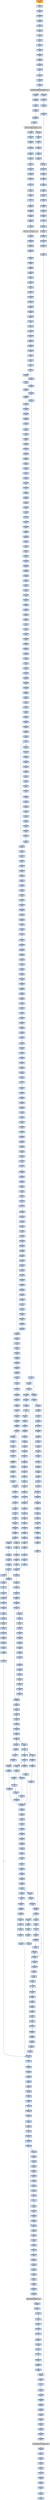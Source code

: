 strict digraph G {
	graph [bgcolor=transparent,
		name=G
	];
	node [color=lightsteelblue,
		fillcolor=lightsteelblue,
		shape=rectangle,
		style=filled
	];
	"0x004387eb"	[label="0x004387eb
movl"];
	"0x004387ee"	[label="0x004387ee
movl"];
	"0x004387eb" -> "0x004387ee"	[color="#000000"];
	"0x00438e95"	[label="0x00438e95
addl"];
	"0x00438e97"	[label="0x00438e97
leal"];
	"0x00438e95" -> "0x00438e97"	[color="#000000"];
	"0x0043826f"	[label="0x0043826f
addl"];
	"0x00438271"	[label="0x00438271
movl"];
	"0x0043826f" -> "0x00438271"	[color="#000000"];
	"0x00438726"	[label="0x00438726
movl"];
	"0x00438729"	[label="0x00438729
addl"];
	"0x00438726" -> "0x00438729"	[color="#000000"];
	"0x00438885"	[label="0x00438885
movl"];
	"0x00438888"	[label="0x00438888
movl"];
	"0x00438885" -> "0x00438888"	[color="#000000"];
	"0x00438cc9"	[label="0x00438cc9
jb"];
	"0x00438ccb"	[label="0x00438ccb
jmp"];
	"0x00438cc9" -> "0x00438ccb"	[color="#000000",
		label=F];
	"0x004388c1"	[label="0x004388c1
movl"];
	"0x004388c4"	[label="0x004388c4
movl"];
	"0x004388c1" -> "0x004388c4"	[color="#000000"];
	"0x00438bc7"	[label="0x00438bc7
call"];
	"0x004389b0"	[label="0x004389b0
pushl"];
	"0x00438bc7" -> "0x004389b0"	[color="#000000"];
	"0x00438a8d"	[label="0x00438a8d
leal"];
	"0x00438a93"	[label="0x00438a93
movl"];
	"0x00438a8d" -> "0x00438a93"	[color="#000000"];
	"0x00438a77"	[label="0x00438a77
movl"];
	"0x00438a7d"	[label="0x00438a7d
popl"];
	"0x00438a77" -> "0x00438a7d"	[color="#000000"];
	"0x00438292"	[label="0x00438292
movl"];
	"0x00438298"	[label="0x00438298
movl"];
	"0x00438292" -> "0x00438298"	[color="#000000"];
	"0x00438a85"	[label="0x00438a85
pushl"];
	"0x00438a86"	[label="0x00438a86
pushl"];
	"0x00438a85" -> "0x00438a86"	[color="#000000"];
	"0x00438e65"	[label="0x00438e65
jae"];
	"0x00438e67"	[label="0x00438e67
movl"];
	"0x00438e65" -> "0x00438e67"	[color="#000000",
		label=F];
	"0x00438f37"	[label="0x00438f37
movl"];
	"0x00438f39"	[label="0x00438f39
movl"];
	"0x00438f37" -> "0x00438f39"	[color="#000000"];
	"0x00438ce5"	[label="0x00438ce5
popl"];
	"0x00438ce6"	[label="0x00438ce6
popl"];
	"0x00438ce5" -> "0x00438ce6"	[color="#000000"];
	"0x00438161"	[label="0x00438161
movl"];
	"0x00438163"	[label="0x00438163
addl"];
	"0x00438161" -> "0x00438163"	[color="#000000"];
	"0x00438d3b"	[label="0x00438d3b
incl"];
	"0x00438d3c"	[label="0x00438d3c
movl"];
	"0x00438d3b" -> "0x00438d3c"	[color="#000000"];
	"0x00438274"	[label="0x00438274
testl"];
	"0x00438271" -> "0x00438274"	[color="#000000"];
	"0x00438ec1"	[label="0x00438ec1
addl"];
	"0x00438ec4"	[label="0x00438ec4
orl"];
	"0x00438ec1" -> "0x00438ec4"	[color="#000000"];
	"0x00438cf8"	[label="0x00438cf8
popl"];
	"0x00438cf9"	[label="0x00438cf9
subl"];
	"0x00438cf8" -> "0x00438cf9"	[color="#000000"];
	"0x00438af8"	[label="0x00438af8
popl"];
	"0x00438af9"	[label="0x00438af9
addl"];
	"0x00438af8" -> "0x00438af9"	[color="#000000"];
	"0x00438877"	[label="0x00438877
jb"];
	"0x00438879"	[label="0x00438879
movl"];
	"0x00438877" -> "0x00438879"	[color="#000000",
		label=F];
	"0x00438415"	[label="0x00438415
popa"];
	"0x00438416"	[label="0x00438416
jne"];
	"0x00438415" -> "0x00438416"	[color="#000000"];
	"0x00438058"	[label="0x00438058
scasb"];
	"0x00438059"	[label="0x00438059
jne"];
	"0x00438058" -> "0x00438059"	[color="#000000"];
	"0x004380b2"	[label="0x004380b2
pushl"];
	"0x004380b7"	[label="0x004380b7
pushl"];
	"0x004380b2" -> "0x004380b7"	[color="#000000"];
	"0x004382bb"	[label="0x004382bb
movl"];
	"0x004382be"	[label="0x004382be
addl"];
	"0x004382bb" -> "0x004382be"	[color="#000000"];
	"0x00438110"	[label="0x00438110
pushl"];
	"0x00438111"	[label="0x00438111
pushl"];
	"0x00438110" -> "0x00438111"	[color="#000000"];
	"0x004389fd"	[label="0x004389fd
movl"];
	"0x00438a00"	[label="0x00438a00
andl"];
	"0x004389fd" -> "0x00438a00"	[color="#000000"];
	"0x00438ee4"	[label="0x00438ee4
movl"];
	"0x00438ee9"	[label="0x00438ee9
movl"];
	"0x00438ee4" -> "0x00438ee9"	[color="#000000"];
	"0x00438baf"	[label="0x00438baf
call"];
	"0x00438834"	[label="0x00438834
subl"];
	"0x00438baf" -> "0x00438834"	[color="#000000"];
	"0x004381ae"	[label="0x004381ae
orl"];
	"0x004381b0"	[label="0x004381b0
je"];
	"0x004381ae" -> "0x004381b0"	[color="#000000"];
	"0x00438ab3"	[label="0x00438ab3
jb"];
	"0x00438ab5"	[label="0x00438ab5
movl"];
	"0x00438ab3" -> "0x00438ab5"	[color="#000000",
		label=F];
	"0x0043891e"	[label="0x0043891e
movl"];
	"0x00438922"	[label="0x00438922
movl"];
	"0x0043891e" -> "0x00438922"	[color="#000000"];
	"0x0043804e"	[label="0x0043804e
pushl"];
	"0x0043804f"	[label="0x0043804f
call"];
	"0x0043804e" -> "0x0043804f"	[color="#000000"];
	"0x00438cbb"	[label="0x00438cbb
cmpb"];
	"0x00438cc3"	[label="0x00438cc3
jne"];
	"0x00438cbb" -> "0x00438cc3"	[color="#000000"];
	"0x00438174"	[label="0x00438174
movl"];
	"0x00438176"	[label="0x00438176
andl"];
	"0x00438174" -> "0x00438176"	[color="#000000"];
	"0x00438855"	[label="0x00438855
movl"];
	"0x0043885c"	[label="0x0043885c
cmpl"];
	"0x00438855" -> "0x0043885c"	[color="#000000"];
	"0x00438ce3"	[label="0x00438ce3
repz"];
	"0x00438ce3" -> "0x00438ce5"	[color="#000000"];
	"0x004382b3"	[label="0x004382b3
addl"];
	"0x004382b9"	[label="0x004382b9
movl"];
	"0x004382b3" -> "0x004382b9"	[color="#000000"];
	"0x004387e7"	[label="0x004387e7
popl"];
	"0x004387e8"	[label="0x004387e8
movl"];
	"0x004387e7" -> "0x004387e8"	[color="#000000"];
	"0x00438a6e"	[label="0x00438a6e
popl"];
	"0x00438a6f"	[label="0x00438a6f
shrl"];
	"0x00438a6e" -> "0x00438a6f"	[color="#000000"];
	"0x00438a82"	[label="0x00438a82
popl"];
	"0x00438a83"	[label="0x00438a83
ret"];
	"0x00438a82" -> "0x00438a83"	[color="#000000"];
	"0x0043880b"	[label="0x0043880b
popl"];
	"0x0043880c"	[label="0x0043880c
ret"];
	"0x0043880b" -> "0x0043880c"	[color="#000000"];
	"0x0043891a"	[label="0x0043891a
movl"];
	"0x0043891a" -> "0x0043891e"	[color="#000000"];
	"0x00438aab"	[label="0x00438aab
shll"];
	"0x00438aad"	[label="0x00438aad
addl"];
	"0x00438aab" -> "0x00438aad"	[color="#000000"];
	"0x004387c2"	[label="0x004387c2
movl"];
	"0x004387c4"	[label="0x004387c4
movl"];
	"0x004387c2" -> "0x004387c4"	[color="#000000"];
	"0x00438996"	[label="0x00438996
movl"];
	"0x0043899c"	[label="0x0043899c
incl"];
	"0x00438996" -> "0x0043899c"	[color="#000000"];
	"0x004380a7"	[label="0x004380a7
cmpl"];
	"0x004380aa"	[label="0x004380aa
je"];
	"0x004380a7" -> "0x004380aa"	[color="#000000"];
	"0x004381a8"	[label="0x004381a8
movl"];
	"0x004381a8" -> "0x004381ae"	[color="#000000"];
	"0x004382a2"	[label="0x004382a2
movl"];
	"0x004382a8"	[label="0x004382a8
movl"];
	"0x004382a2" -> "0x004382a8"	[color="#000000"];
	"0x0043880f"	[label="0x0043880f
movl"];
	"0x00438813"	[label="0x00438813
movl"];
	"0x0043880f" -> "0x00438813"	[color="#000000"];
	"0x00438a83" -> "0x00438e95"	[color="#000000"];
	"0x00438d2d"	[label="0x00438d2d
cmpl"];
	"0x00438a83" -> "0x00438d2d"	[color="#000000"];
	"0x00438845"	[label="0x00438845
movl"];
	"0x0043884b"	[label="0x0043884b
xorl"];
	"0x00438845" -> "0x0043884b"	[color="#000000"];
	"0x004388a5"	[label="0x004388a5
movl"];
	"0x004388a9"	[label="0x004388a9
shll"];
	"0x004388a5" -> "0x004388a9"	[color="#000000"];
	"0x0043892a"	[label="0x0043892a
decl"];
	"0x0043892b"	[label="0x0043892b
addl"];
	"0x0043892a" -> "0x0043892b"	[color="#000000"];
	"0x00438eb2"	[label="0x00438eb2
movl"];
	"0x00438eb5"	[label="0x00438eb5
movl"];
	"0x00438eb2" -> "0x00438eb5"	[color="#000000"];
	"0x00438eec"	[label="0x00438eec
subl"];
	"0x00438eee"	[label="0x00438eee
andl"];
	"0x00438eec" -> "0x00438eee"	[color="#000000"];
	"0x00438f85"	[label="0x00438f85
popl"];
	"0x00438f86"	[label="0x00438f86
addl"];
	"0x00438f85" -> "0x00438f86"	[color="#000000"];
	"0x00438e42"	[label="0x00438e42
movb"];
	"0x00438e46"	[label="0x00438e46
movl"];
	"0x00438e42" -> "0x00438e46"	[color="#000000"];
	"0x00438ed6"	[label="0x00438ed6
movl"];
	"0x00438ed9"	[label="0x00438ed9
movl"];
	"0x00438ed6" -> "0x00438ed9"	[color="#000000"];
	"0x00438a6a"	[label="0x00438a6a
subl"];
	"0x00438a6c"	[label="0x00438a6c
subl"];
	"0x00438a6a" -> "0x00438a6c"	[color="#000000"];
	"0x00438b14"	[label="0x00438b14
movl"];
	"0x00438b1b"	[label="0x00438b1b
movl"];
	"0x00438b14" -> "0x00438b1b"	[color="#000000"];
	"0x00438988"	[label="0x00438988
movb"];
	"0x0043898b"	[label="0x0043898b
movl"];
	"0x00438988" -> "0x0043898b"	[color="#000000"];
	"0x004387bb"	[label="0x004387bb
movb"];
	"0x004387bd"	[label="0x004387bd
incl"];
	"0x004387bb" -> "0x004387bd"	[color="#000000"];
	"0x00438e26"	[label="0x00438e26
cmpl"];
	"0x00438e29"	[label="0x00438e29
jb"];
	"0x00438e26" -> "0x00438e29"	[color="#000000"];
	"0x00438f5b"	[label="0x00438f5b
addl"];
	"0x00438f5d"	[label="0x00438f5d
movl"];
	"0x00438f5b" -> "0x00438f5d"	[color="#000000"];
	"0x00438373"	[label="0x00438373
movl"];
	"0x00438375"	[label="0x00438375
movl"];
	"0x00438373" -> "0x00438375"	[color="#000000"];
	"0x004387ce"	[label="0x004387ce
andl"];
	"0x004387d4"	[label="0x004387d4
orl"];
	"0x004387ce" -> "0x004387d4"	[color="#000000"];
	"0x00438ef5"	[label="0x00438ef5
addl"];
	"0x00438ef7"	[label="0x00438ef7
cmpl"];
	"0x00438ef5" -> "0x00438ef7"	[color="#000000"];
	"0x004388f8"	[label="0x004388f8
movb"];
	"0x004388fa"	[label="0x004388fa
movl"];
	"0x004388f8" -> "0x004388fa"	[color="#000000"];
	"0x004381c8"	[label="0x004381c8
je"];
	"0x00438243"	[label="0x00438243
movl"];
	"0x004381c8" -> "0x00438243"	[color="#000000",
		label=T];
	"0x004388f2"	[label="0x004388f2
addl"];
	"0x004388f4"	[label="0x004388f4
movb"];
	"0x004388f2" -> "0x004388f4"	[color="#000000"];
	"0x00438b6d"	[label="0x00438b6d
pushl"];
	"0x00438b6e"	[label="0x00438b6e
leal"];
	"0x00438b6d" -> "0x00438b6e"	[color="#000000"];
	"0x00438ece"	[label="0x00438ece
movl"];
	"0x00438ed1"	[label="0x00438ed1
jae"];
	"0x00438ece" -> "0x00438ed1"	[color="#000000"];
	"0x00438e2b"	[label="0x00438e2b
movl"];
	"0x00438e2e"	[label="0x00438e2e
leal"];
	"0x00438e2b" -> "0x00438e2e"	[color="#000000"];
	"0x00438b74"	[label="0x00438b74
movl"];
	"0x00438b76"	[label="0x00438b76
call"];
	"0x00438b74" -> "0x00438b76"	[color="#000000"];
	"0x004389b1"	[label="0x004389b1
pushl"];
	"0x004389b2"	[label="0x004389b2
pushl"];
	"0x004389b1" -> "0x004389b2"	[color="#000000"];
	"0x0043883a"	[label="0x0043883a
pushl"];
	"0x00438834" -> "0x0043883a"	[color="#000000"];
	"0x00438b0c"	[label="0x00438b0c
pushl"];
	"0x00438b0d"	[label="0x00438b0d
movl"];
	"0x00438b0c" -> "0x00438b0d"	[color="#000000"];
	"0x004386cc"	[label="0x004386cc
subl"];
	"0x004386d2"	[label="0x004386d2
leal"];
	"0x004386cc" -> "0x004386d2"	[color="#000000"];
	"0x00438904"	[label="0x00438904
shll"];
	"0x00438907"	[label="0x00438907
movw"];
	"0x00438904" -> "0x00438907"	[color="#000000"];
	"0x00438a5a"	[label="0x00438a5a
movl"];
	"0x00438a5d"	[label="0x00438a5d
addl"];
	"0x00438a5a" -> "0x00438a5d"	[color="#000000"];
	"0x00438f14"	[label="0x00438f14
jmp"];
	"0x00438f31"	[label="0x00438f31
movl"];
	"0x00438f14" -> "0x00438f31"	[color="#000000"];
	GETPROCADDRESS_KERNEL32_DLL	[color=lightgrey,
		fillcolor=lightgrey,
		label="GETPROCADDRESS_KERNEL32_DLL
GETPROCADDRESS-KERNEL32-DLL"];
	"0x0043804f" -> GETPROCADDRESS_KERNEL32_DLL	[color="#000000"];
	"0x00438e20"	[label="0x00438e20
testb"];
	"0x00438e22"	[label="0x00438e22
movl"];
	"0x00438e20" -> "0x00438e22"	[color="#000000"];
	"0x0043800c"	[label="0x0043800c
pushl"];
	"0x0043800d"	[label="0x0043800d
ret"];
	"0x0043800c" -> "0x0043800d"	[color="#000000"];
	"0x00438395"	[label="0x00438395
pushl"];
	"0x00438396"	[label="0x00438396
pushl"];
	"0x00438395" -> "0x00438396"	[color="#000000"];
	"0x00438f25"	[label="0x00438f25
movl"];
	"0x00438f2b"	[label="0x00438f2b
movl"];
	"0x00438f25" -> "0x00438f2b"	[color="#000000"];
	"0x004387a8"	[label="0x004387a8
movl"];
	"0x004387ad"	[label="0x004387ad
pushl"];
	"0x004387a8" -> "0x004387ad"	[color="#000000"];
	"0x004388f6"	[label="0x004388f6
movl"];
	"0x004388f4" -> "0x004388f6"	[color="#000000"];
	"0x00438e90"	[label="0x00438e90
call"];
	"0x00438e90" -> "0x004389b0"	[color="#000000"];
	"0x00438a31"	[label="0x00438a31
movl"];
	"0x00438a36"	[label="0x00438a36
jmp"];
	"0x00438a31" -> "0x00438a36"	[color="#000000"];
	"0x0043805f"	[label="0x0043805f
leal"];
	"0x00438062"	[label="0x00438062
jmp"];
	"0x0043805f" -> "0x00438062"	[color="#000000"];
	"0x00438949"	[label="0x00438949
je"];
	"0x0043895a"	[label="0x0043895a
movl"];
	"0x00438949" -> "0x0043895a"	[color="#000000",
		label=T];
	"0x004382b9" -> "0x004382bb"	[color="#000000"];
	"0x004389c7"	[label="0x004389c7
movl"];
	"0x004389c9"	[label="0x004389c9
movl"];
	"0x004389c7" -> "0x004389c9"	[color="#000000"];
	"0x00438ead"	[label="0x00438ead
incl"];
	"0x00438eae"	[label="0x00438eae
movb"];
	"0x00438ead" -> "0x00438eae"	[color="#000000"];
	"0x00438a6c" -> "0x00438a6e"	[color="#000000"];
	"0x00438b08"	[label="0x00438b08
movl"];
	"0x00438b08" -> "0x00438b0c"	[color="#000000"];
	"0x00438392"	[label="0x00438392
addl"];
	"0x00438394"	[label="0x00438394
pushl"];
	"0x00438392" -> "0x00438394"	[color="#000000"];
	"0x00438d3a"	[label="0x00438d3a
incl"];
	"0x00438d3a" -> "0x00438d3b"	[color="#000000"];
	"0x004387c7"	[label="0x004387c7
movl"];
	"0x004387cb"	[label="0x004387cb
shll"];
	"0x004387c7" -> "0x004387cb"	[color="#000000"];
	"0x00438d36"	[label="0x00438d36
movb"];
	"0x00438d38"	[label="0x00438d38
movl"];
	"0x00438d36" -> "0x00438d38"	[color="#000000"];
	"0x0043872f"	[label="0x0043872f
ret"];
	"0x00438101"	[label="0x00438101
movb"];
	"0x0043872f" -> "0x00438101"	[color="#000000"];
	"0x00438cff"	[label="0x00438cff
ret"];
	"0x00438cf9" -> "0x00438cff"	[color="#000000"];
	"0x00438008"	[label="0x00438008
jmp"];
	"0x0043800d" -> "0x00438008"	[color="#000000"];
	"0x0043837b"	[label="0x0043837b
addl"];
	"0x0043837e"	[label="0x0043837e
movl"];
	"0x0043837b" -> "0x0043837e"	[color="#000000"];
	"0x004388eb"	[label="0x004388eb
andl"];
	"0x004388f0"	[label="0x004388f0
subl"];
	"0x004388eb" -> "0x004388f0"	[color="#000000"];
	"0x00438378"	[label="0x00438378
movl"];
	"0x00438375" -> "0x00438378"	[color="#000000"];
	"0x004387cb" -> "0x004387ce"	[color="#000000"];
	"0x00438406"	[label="0x00438406
addl"];
	"0x0043840c"	[label="0x0043840c
popl"];
	"0x00438406" -> "0x0043840c"	[color="#000000"];
	"0x00438b5a"	[label="0x00438b5a
call"];
	"0x00438b63"	[label="0x00438b63
subl"];
	"0x00438b5a" -> "0x00438b63"	[color="#000000"];
	"0x004389f9"	[label="0x004389f9
subl"];
	"0x004389fb"	[label="0x004389fb
shrl"];
	"0x004389f9" -> "0x004389fb"	[color="#000000"];
	"0x004387d6"	[label="0x004387d6
movl"];
	"0x004387d9"	[label="0x004387d9
addl"];
	"0x004387d6" -> "0x004387d9"	[color="#000000"];
	"0x00438181"	[label="0x00438181
pushl"];
	"0x00438183"	[label="0x00438183
pushl"];
	"0x00438181" -> "0x00438183"	[color="#000000"];
	"0x004388c7"	[label="0x004388c7
addl"];
	"0x004388c4" -> "0x004388c7"	[color="#000000"];
	"0x00438ba0"	[label="0x00438ba0
jb"];
	"0x00438ba2"	[label="0x00438ba2
leal"];
	"0x00438ba0" -> "0x00438ba2"	[color="#000000",
		label=F];
	"0x004380b0"	[label="0x004380b0
pushl"];
	"0x004380b0" -> "0x004380b2"	[color="#000000"];
	"0x00438a20"	[label="0x00438a20
jae"];
	"0x00438a2c"	[label="0x00438a2c
cmpl"];
	"0x00438a20" -> "0x00438a2c"	[color="#000000",
		label=T];
	"0x00438a22"	[label="0x00438a22
cmpl"];
	"0x00438a20" -> "0x00438a22"	[color="#000000",
		label=F];
	"0x00438e9a"	[label="0x00438e9a
jmp"];
	"0x00438e97" -> "0x00438e9a"	[color="#000000"];
	"0x004381ba"	[label="0x004381ba
movl"];
	"0x004381c0"	[label="0x004381c0
movl"];
	"0x004381ba" -> "0x004381c0"	[color="#000000"];
	"0x004386f0"	[label="0x004386f0
call"];
	"0x00438b02"	[label="0x00438b02
movl"];
	"0x004386f0" -> "0x00438b02"	[color="#000000"];
	"0x0043893d"	[label="0x0043893d
jge"];
	"0x00438943"	[label="0x00438943
cmpl"];
	"0x0043893d" -> "0x00438943"	[color="#000000",
		label=F];
	"0x00438b3d"	[label="0x00438b3d
movl"];
	"0x00438b43"	[label="0x00438b43
movl"];
	"0x00438b3d" -> "0x00438b43"	[color="#000000"];
	"0x00438f45"	[label="0x00438f45
jae"];
	"0x00438f47"	[label="0x00438f47
movl"];
	"0x00438f45" -> "0x00438f47"	[color="#000000",
		label=F];
	"0x00438b1e"	[label="0x00438b1e
movl"];
	"0x00438b1b" -> "0x00438b1e"	[color="#000000"];
	"0x00438269"	[label="0x00438269
movl"];
	"0x00438269" -> "0x0043826f"	[color="#000000"];
	"0x0043883b"	[label="0x0043883b
pushl"];
	"0x0043883c"	[label="0x0043883c
pushl"];
	"0x0043883b" -> "0x0043883c"	[color="#000000"];
	"0x00438394" -> "0x00438395"	[color="#000000"];
	"0x00438a95"	[label="0x00438a95
pushl"];
	"0x00438a96"	[label="0x00438a96
call"];
	"0x00438a95" -> "0x00438a96"	[color="#000000"];
	"0x004380e9"	[label="0x004380e9
movl"];
	"0x004380eb"	[label="0x004380eb
addl"];
	"0x004380e9" -> "0x004380eb"	[color="#000000"];
	"0x00438f89"	[label="0x00438f89
ret"];
	"0x00438f86" -> "0x00438f89"	[color="#000000"];
	"0x004387db"	[label="0x004387db
movl"];
	"0x004387de"	[label="0x004387de
movl"];
	"0x004387db" -> "0x004387de"	[color="#000000"];
	"0x00438e3f"	[label="0x00438e3f
movb"];
	"0x00438e41"	[label="0x00438e41
incl"];
	"0x00438e3f" -> "0x00438e41"	[color="#000000"];
	"0x00438ea0"	[label="0x00438ea0
jb"];
	"0x00438ea2"	[label="0x00438ea2
movl"];
	"0x00438ea0" -> "0x00438ea2"	[color="#000000",
		label=F];
	"0x00438ed3"	[label="0x00438ed3
movl"];
	"0x00438ea0" -> "0x00438ed3"	[color="#000000",
		label=T];
	"0x004382c6"	[label="0x004382c6
testl"];
	"0x004382c8"	[label="0x004382c8
je"];
	"0x004382c6" -> "0x004382c8"	[color="#000000"];
	"0x004389c3"	[label="0x004389c3
movb"];
	"0x004389c3" -> "0x004389c7"	[color="#000000"];
	"0x0043840d"	[label="0x0043840d
orl"];
	"0x0043840f"	[label="0x0043840f
movl"];
	"0x0043840d" -> "0x0043840f"	[color="#000000"];
	"0x00438f82"	[label="0x00438f82
popl"];
	"0x00438f83"	[label="0x00438f83
movb"];
	"0x00438f82" -> "0x00438f83"	[color="#000000"];
	"0x0043884d"	[label="0x0043884d
leal"];
	"0x0043884b" -> "0x0043884d"	[color="#000000"];
	"0x004389c2"	[label="0x004389c2
incl"];
	"0x004389c2" -> "0x004389c3"	[color="#000000"];
	"0x00438276"	[label="0x00438276
je"];
	"0x00438389"	[label="0x00438389
movl"];
	"0x00438276" -> "0x00438389"	[color="#000000",
		label=T];
	"0x00438b4f"	[label="0x00438b4f
movl"];
	"0x00438b55"	[label="0x00438b55
repz"];
	"0x00438b4f" -> "0x00438b55"	[color="#000000"];
	"0x00438e3c"	[label="0x00438e3c
shll"];
	"0x00438e3c" -> "0x00438e3f"	[color="#000000"];
	"0x00438960"	[label="0x00438960
xorl"];
	"0x0043895a" -> "0x00438960"	[color="#000000"];
	"0x00438994"	[label="0x00438994
movl"];
	"0x00438994" -> "0x00438996"	[color="#000000"];
	"0x004389c0"	[label="0x004389c0
movb"];
	"0x004389c0" -> "0x004389c2"	[color="#000000"];
	"0x00438ac2"	[label="0x00438ac2
call"];
	"0x00438ac2" -> "0x0043880f"	[color="#000000"];
	"0x00438e31"	[label="0x00438e31
cmpl"];
	"0x00438e2e" -> "0x00438e31"	[color="#000000"];
	"0x004380fc"	[label="0x004380fc
call"];
	"0x004386c8"	[label="0x004386c8
movl"];
	"0x004380fc" -> "0x004386c8"	[color="#000000"];
	"0x00438f6e"	[label="0x00438f6e
je"];
	"0x00438f70"	[label="0x00438f70
cmpl"];
	"0x00438f6e" -> "0x00438f70"	[color="#000000",
		label=F];
	"0x00438802"	[label="0x00438802
shrl"];
	"0x00438804"	[label="0x00438804
addl"];
	"0x00438802" -> "0x00438804"	[color="#000000"];
	"0x0043889a"	[label="0x0043889a
movl"];
	"0x0043889e"	[label="0x0043889e
leal"];
	"0x0043889a" -> "0x0043889e"	[color="#000000"];
	"0x00438f3e"	[label="0x00438f3e
leal"];
	"0x00438f41"	[label="0x00438f41
cmpl"];
	"0x00438f3e" -> "0x00438f41"	[color="#000000"];
	"0x00438f3d"	[label="0x00438f3d
incl"];
	"0x00438f39" -> "0x00438f3d"	[color="#000000"];
	"0x00438108"	[label="0x00438108
incb"];
	"0x0043810e"	[label="0x0043810e
pushl"];
	"0x00438108" -> "0x0043810e"	[color="#000000"];
	"0x00438ce8"	[label="0x00438ce8
movb"];
	"0x00438cea"	[label="0x00438cea
popl"];
	"0x00438ce8" -> "0x00438cea"	[color="#000000"];
	"0x004389b0" -> "0x004389b1"	[color="#000000"];
	"0x00438f07"	[label="0x00438f07
movl"];
	"0x00438f0d"	[label="0x00438f0d
movl"];
	"0x00438f07" -> "0x00438f0d"	[color="#000000"];
	"0x00438274" -> "0x00438276"	[color="#000000"];
	"0x00438e50"	[label="0x00438e50
andl"];
	"0x00438e55"	[label="0x00438e55
addl"];
	"0x00438e50" -> "0x00438e55"	[color="#000000"];
	"0x004387e3"	[label="0x004387e3
cmpl"];
	"0x004387e5"	[label="0x004387e5
jae"];
	"0x004387e3" -> "0x004387e5"	[color="#000000"];
	"0x0043800a"	[label="0x0043800a
popl"];
	"0x0043800b"	[label="0x0043800b
incl"];
	"0x0043800a" -> "0x0043800b"	[color="#000000"];
	"0x00438289"	[label="0x00438289
jne"];
	"0x00438289" -> "0x00438292"	[color="#000000",
		label=T];
	"0x00438365"	[label="0x00438365
movl"];
	"0x00438367"	[label="0x00438367
addl"];
	"0x00438365" -> "0x00438367"	[color="#000000"];
	"0x00438425"	[label="0x00438425
ret"];
	"0x00438873"	[label="0x00438873
cmpl"];
	"0x00438875"	[label="0x00438875
movl"];
	"0x00438873" -> "0x00438875"	[color="#000000"];
	"0x004387e0"	[label="0x004387e0
movl"];
	"0x004387de" -> "0x004387e0"	[color="#000000"];
	"0x00438b69"	[label="0x00438b69
pushl"];
	"0x00438b63" -> "0x00438b69"	[color="#000000"];
	"0x00438e82"	[label="0x00438e82
andl"];
	"0x00438e88"	[label="0x00438e88
shrl"];
	"0x00438e82" -> "0x00438e88"	[color="#000000"];
	"0x00438e49"	[label="0x00438e49
movl"];
	"0x00438e46" -> "0x00438e49"	[color="#000000"];
	"0x00438b30"	[label="0x00438b30
xorl"];
	"0x00438b32"	[label="0x00438b32
movl"];
	"0x00438b30" -> "0x00438b32"	[color="#000000"];
	"0x0043892e"	[label="0x0043892e
cmpl"];
	"0x00438931"	[label="0x00438931
movl"];
	"0x0043892e" -> "0x00438931"	[color="#000000"];
	"0x004389de"	[label="0x004389de
addl"];
	"0x004389e1"	[label="0x004389e1
movl"];
	"0x004389de" -> "0x004389e1"	[color="#000000"];
	"0x00438a4e"	[label="0x00438a4e
jmp"];
	"0x00438a58"	[label="0x00438a58
movl"];
	"0x00438a4e" -> "0x00438a58"	[color="#000000"];
	"0x00438806"	[label="0x00438806
popl"];
	"0x00438807"	[label="0x00438807
movl"];
	"0x00438806" -> "0x00438807"	[color="#000000"];
	"0x004380bc"	[label="0x004380bc
pushl"];
	"0x004380be"	[label="0x004380be
call"];
	"0x004380bc" -> "0x004380be"	[color="#000000"];
	"0x0043890d"	[label="0x0043890d
repz"];
	"0x0043890f"	[label="0x0043890f
movl"];
	"0x0043890d" -> "0x0043890f"	[color="#000000"];
	"0x00438aaf"	[label="0x00438aaf
incl"];
	"0x00438aad" -> "0x00438aaf"	[color="#000000"];
	"0x0043804d"	[label="0x0043804d
pushl"];
	"0x0043804d" -> "0x0043804e"	[color="#000000"];
	"0x00438ea5"	[label="0x00438ea5
movl"];
	"0x00438ea2" -> "0x00438ea5"	[color="#000000"];
	"0x00438029"	[label="0x00438029
movl"];
	"0x0043802f"	[label="0x0043802f
jne"];
	"0x00438029" -> "0x0043802f"	[color="#000000"];
	"0x00438a36" -> "0x00438a58"	[color="#000000"];
	"0x0043800b" -> "0x0043800c"	[color="#000000"];
	"0x004380f1"	[label="0x004380f1
pushl"];
	"0x004380eb" -> "0x004380f1"	[color="#000000"];
	"0x004389a4"	[label="0x004389a4
movb"];
	"0x004389a6"	[label="0x004389a6
popl"];
	"0x004389a4" -> "0x004389a6"	[color="#000000"];
	"0x00438ccd"	[label="0x00438ccd
movb"];
	"0x00438cc3" -> "0x00438ccd"	[color="#000000",
		label=T];
	"0x00438cc5"	[label="0x00438cc5
incl"];
	"0x00438cc3" -> "0x00438cc5"	[color="#000000",
		label=F];
	"0x004387fd"	[label="0x004387fd
andl"];
	"0x004387fd" -> "0x00438802"	[color="#000000"];
	"0x00438aa8"	[label="0x00438aa8
addl"];
	"0x00438aa8" -> "0x00438aab"	[color="#000000"];
	"0x004388bd"	[label="0x004388bd
movl"];
	"0x004388bd" -> "0x004388c1"	[color="#000000"];
	"0x00438251"	[label="0x00438251
je"];
	"0x00438264"	[label="0x00438264
movl"];
	"0x00438251" -> "0x00438264"	[color="#000000",
		label=T];
	"0x00438b72"	[label="0x00438b72
pushl"];
	"0x00438b72" -> "0x00438b74"	[color="#000000"];
	"0x00438840"	[label="0x00438840
movl"];
	"0x00438840" -> "0x00438845"	[color="#000000"];
	"0x00438e36"	[label="0x00438e36
movl"];
	"0x00438e39"	[label="0x00438e39
movl"];
	"0x00438e36" -> "0x00438e39"	[color="#000000"];
	"0x004388e9"	[label="0x004388e9
movl"];
	"0x004388e9" -> "0x004388eb"	[color="#000000"];
	"0x0043808d"	[label="0x0043808d
movl"];
	"0x00438062" -> "0x0043808d"	[color="#000000"];
	"0x00438f43"	[label="0x00438f43
movl"];
	"0x00438f41" -> "0x00438f43"	[color="#000000"];
	"0x00438e8a"	[label="0x00438e8a
leal"];
	"0x00438e88" -> "0x00438e8a"	[color="#000000"];
	"0x00438ce7"	[label="0x00438ce7
popl"];
	"0x00438ce7" -> "0x00438ce8"	[color="#000000"];
	"0x0043888c"	[label="0x0043888c
xorl"];
	"0x0043888e"	[label="0x0043888e
movl"];
	"0x0043888c" -> "0x0043888e"	[color="#000000"];
	"0x004388b3"	[label="0x004388b3
movl"];
	"0x004388b7"	[label="0x004388b7
ja"];
	"0x004388b3" -> "0x004388b7"	[color="#000000"];
	"0x004387c4" -> "0x004387c7"	[color="#000000"];
	"0x00438e80"	[label="0x00438e80
subl"];
	"0x00438e80" -> "0x00438e82"	[color="#000000"];
	"0x00438151"	[label="0x00438151
popl"];
	"0x00438152"	[label="0x00438152
popl"];
	"0x00438151" -> "0x00438152"	[color="#000000"];
	"0x0043890a"	[label="0x0043890a
shrl"];
	"0x00438907" -> "0x0043890a"	[color="#000000"];
	"0x00438a87"	[label="0x00438a87
movl"];
	"0x00438a86" -> "0x00438a87"	[color="#000000"];
	"0x00438ebc"	[label="0x00438ebc
andl"];
	"0x00438ebc" -> "0x00438ec1"	[color="#000000"];
	"0x00438b49"	[label="0x00438b49
movl"];
	"0x00438b43" -> "0x00438b49"	[color="#000000"];
	"0x00438853"	[label="0x00438853
repz"];
	"0x00438853" -> "0x00438855"	[color="#000000"];
	"0x004389ee"	[label="0x004389ee
movl"];
	"0x004389f1"	[label="0x004389f1
movl"];
	"0x004389ee" -> "0x004389f1"	[color="#000000"];
	"0x004389ec"	[label="0x004389ec
jae"];
	"0x004389ec" -> "0x004389ee"	[color="#000000",
		label=F];
	"0x00438400"	[label="0x00438400
movl"];
	"0x00438405"	[label="0x00438405
pushl"];
	"0x00438400" -> "0x00438405"	[color="#000000"];
	"0x004382c0"	[label="0x004382c0
addl"];
	"0x004382c0" -> "0x004382c6"	[color="#000000"];
	"0x00438962"	[label="0x00438962
testl"];
	"0x00438964"	[label="0x00438964
jbe"];
	"0x00438962" -> "0x00438964"	[color="#000000"];
	"0x00438851"	[label="0x00438851
xorl"];
	"0x0043884d" -> "0x00438851"	[color="#000000"];
	"0x00438189"	[label="0x00438189
call"];
	"0x00438183" -> "0x00438189"	[color="#000000"];
	"0x0043801c"	[label="0x0043801c
subl"];
	"0x00438022"	[label="0x00438022
cmpl"];
	"0x0043801c" -> "0x00438022"	[color="#000000"];
	"0x00438a0f"	[label="0x00438a0f
movl"];
	"0x00438a11"	[label="0x00438a11
shrl"];
	"0x00438a0f" -> "0x00438a11"	[color="#000000"];
	"0x00438ee9" -> "0x00438eec"	[color="#000000"];
	"0x00438022" -> "0x00438029"	[color="#000000"];
	"0x00438888" -> "0x0043888c"	[color="#000000"];
	"0x00438169"	[label="0x00438169
movl"];
	"0x0043816f"	[label="0x0043816f
sarl"];
	"0x00438169" -> "0x0043816f"	[color="#000000"];
	"0x00438f61"	[label="0x00438f61
movl"];
	"0x00438f63"	[label="0x00438f63
jmp"];
	"0x00438f61" -> "0x00438f63"	[color="#000000"];
	"0x004389a7"	[label="0x004389a7
addl"];
	"0x004389ad"	[label="0x004389ad
ret"];
	"0x004389a7" -> "0x004389ad"	[color="#000000"];
	"0x00438f57"	[label="0x00438f57
movl"];
	"0x00438f57" -> "0x00438f5b"	[color="#000000"];
	"0x00438cd4"	[label="0x00438cd4
movl"];
	"0x00438ccb" -> "0x00438cd4"	[color="#000000"];
	"0x004380a1"	[label="0x004380a1
leal"];
	"0x004380a1" -> "0x004380a7"	[color="#000000"];
	"0x00438042"	[label="0x00438042
movl"];
	"0x00438048"	[label="0x00438048
movl"];
	"0x00438042" -> "0x00438048"	[color="#000000"];
	"0x00438a2f"	[label="0x00438a2f
jae"];
	"0x00438a2f" -> "0x00438a31"	[color="#000000",
		label=F];
	"0x00438a38"	[label="0x00438a38
cmpl"];
	"0x00438a2f" -> "0x00438a38"	[color="#000000",
		label=T];
	"0x00438163" -> "0x00438169"	[color="#000000"];
	"0x004388b7" -> "0x004388bd"	[color="#000000",
		label=F];
	"0x004382ac"	[label="0x004382ac
jne"];
	"0x004382b1"	[label="0x004382b1
addl"];
	"0x004382ac" -> "0x004382b1"	[color="#000000",
		label=T];
	"0x00438900"	[label="0x00438900
movl"];
	"0x00438900" -> "0x00438904"	[color="#000000"];
	"0x004388ab"	[label="0x004388ab
addl"];
	"0x004388a9" -> "0x004388ab"	[color="#000000"];
	"0x00438bad"	[label="0x00438bad
movl"];
	"0x00438bad" -> "0x00438baf"	[color="#000000"];
	"0x00438bc5"	[label="0x00438bc5
movl"];
	"0x00438bc5" -> "0x00438bc7"	[color="#000000"];
	"0x00438966"	[label="0x00438966
movl"];
	"0x0043896d"	[label="0x0043896d
movb"];
	"0x00438966" -> "0x0043896d"	[color="#000000"];
	"0x00438f4e"	[label="0x00438f4e
movb"];
	"0x00438f51"	[label="0x00438f51
movl"];
	"0x00438f4e" -> "0x00438f51"	[color="#000000"];
	"0x00438f0d" -> "0x00438f14"	[color="#000000"];
	"0x004381c6"	[label="0x004381c6
subl"];
	"0x004381c0" -> "0x004381c6"	[color="#000000"];
	"0x004388c9"	[label="0x004388c9
cmpl"];
	"0x004388cc"	[label="0x004388cc
movl"];
	"0x004388c9" -> "0x004388cc"	[color="#000000"];
	"0x0043898f"	[label="0x0043898f
leal"];
	"0x00438993"	[label="0x00438993
incl"];
	"0x0043898f" -> "0x00438993"	[color="#000000"];
	"0x00438864"	[label="0x00438864
xorl"];
	"0x00438866"	[label="0x00438866
movb"];
	"0x00438864" -> "0x00438866"	[color="#000000"];
	"0x00438970"	[label="0x00438970
testb"];
	"0x00438972"	[label="0x00438972
je"];
	"0x00438970" -> "0x00438972"	[color="#000000"];
	"0x00438093"	[label="0x00438093
orl"];
	"0x00438095"	[label="0x00438095
je"];
	"0x00438093" -> "0x00438095"	[color="#000000"];
	"0x0043803c"	[label="0x0043803c
call"];
	GETMODULEHANDLEA_KERNEL32_DLL	[color=lightgrey,
		fillcolor=lightgrey,
		label="GETMODULEHANDLEA_KERNEL32_DLL
GETMODULEHANDLEA-KERNEL32-DLL"];
	"0x0043803c" -> GETMODULEHANDLEA_KERNEL32_DLL	[color="#000000"];
	"0x00438b0f"	[label="0x00438b0f
leal"];
	"0x00438b0d" -> "0x00438b0f"	[color="#000000"];
	"0x00438153"	[label="0x00438153
popl"];
	"0x00438154"	[label="0x00438154
popl"];
	"0x00438153" -> "0x00438154"	[color="#000000"];
	"0x00438a1b"	[label="0x00438a1b
jmp"];
	"0x00438a1b" -> "0x00438a58"	[color="#000000"];
	"0x00438f55"	[label="0x00438f55
jb"];
	"0x00438f55" -> "0x00438f57"	[color="#000000",
		label=F];
	"0x00438e24"	[label="0x00438e24
je"];
	"0x00438e22" -> "0x00438e24"	[color="#000000"];
	"0x00438e76"	[label="0x00438e76
shrl"];
	"0x00438e78"	[label="0x00438e78
movl"];
	"0x00438e76" -> "0x00438e78"	[color="#000000"];
	"0x00438d3e"	[label="0x00438d3e
movl"];
	"0x00438d42"	[label="0x00438d42
jmp"];
	"0x00438d3e" -> "0x00438d42"	[color="#000000"];
	"0x004386e3"	[label="0x004386e3
movl"];
	"0x004386ea"	[label="0x004386ea
pushl"];
	"0x004386e3" -> "0x004386ea"	[color="#000000"];
	"0x004388d3"	[label="0x004388d3
jl"];
	"0x004388d5"	[label="0x004388d5
movl"];
	"0x004388d3" -> "0x004388d5"	[color="#000000",
		label=F];
	"0x004388d3" -> "0x00438922"	[color="#000000",
		label=T];
	"0x004389e4"	[label="0x004389e4
movl"];
	"0x004389e6"	[label="0x004389e6
movl"];
	"0x004389e4" -> "0x004389e6"	[color="#000000"];
	"0x00438afe"	[label="0x00438afe
popl"];
	"0x00438aff"	[label="0x00438aff
ret"];
	"0x00438afe" -> "0x00438aff"	[color="#000000"];
	"0x0043804a"	[label="0x0043804a
leal"];
	"0x0043804a" -> "0x0043804d"	[color="#000000"];
	"0x00438972" -> "0x00438996"	[color="#000000",
		label=T];
	"0x00438974"	[label="0x00438974
movl"];
	"0x00438972" -> "0x00438974"	[color="#000000",
		label=F];
	"0x004382f1"	[label="0x004382f1
jne"];
	"0x004382f1" -> "0x00438365"	[color="#000000",
		label=T];
	"0x00438f74"	[label="0x00438f74
jb"];
	"0x00438f70" -> "0x00438f74"	[color="#000000"];
	"0x004389fb" -> "0x004389fd"	[color="#000000"];
	"0x00438264" -> "0x00438269"	[color="#000000"];
	"0x004388cf"	[label="0x004388cf
movl"];
	"0x004388cc" -> "0x004388cf"	[color="#000000"];
	"0x00438e5c"	[label="0x00438e5c
cmpl"];
	"0x00438e5f"	[label="0x00438e5f
movl"];
	"0x00438e5c" -> "0x00438e5f"	[color="#000000"];
	"0x00438d42" -> "0x00438f70"	[color="#000000"];
	"0x00438d38" -> "0x00438d3a"	[color="#000000"];
	"0x00438e4c"	[label="0x00438e4c
movl"];
	"0x00438e4c" -> "0x00438e50"	[color="#000000"];
	"0x00438aa2"	[label="0x00438aa2
popl"];
	"0x00438aa3"	[label="0x00438aa3
movl"];
	"0x00438aa2" -> "0x00438aa3"	[color="#000000"];
	"0x004388a1"	[label="0x004388a1
movl"];
	"0x004388a1" -> "0x004388a5"	[color="#000000"];
	"0x00438e18"	[label="0x00438e18
movb"];
	"0x00438e1f"	[label="0x00438e1f
popl"];
	"0x00438e18" -> "0x00438e1f"	[color="#000000"];
	"0x0043811f"	[label="0x0043811f
orl"];
	"0x00438121"	[label="0x00438121
je"];
	"0x0043811f" -> "0x00438121"	[color="#000000"];
	"0x00438152" -> "0x00438153"	[color="#000000"];
	"0x004386d6"	[label="0x004386d6
pushl"];
	"0x004386d7"	[label="0x004386d7
call"];
	"0x004386d6" -> "0x004386d7"	[color="#000000"];
	"0x00438a89"	[label="0x00438a89
xorl"];
	"0x00438a8b"	[label="0x00438a8b
xorl"];
	"0x00438a89" -> "0x00438a8b"	[color="#000000"];
	"0x00438155"	[label="0x00438155
jmp"];
	"0x00438154" -> "0x00438155"	[color="#000000"];
	"0x00438892"	[label="0x00438892
movl"];
	"0x0043888e" -> "0x00438892"	[color="#000000"];
	"0x00438e1f" -> "0x00438e20"	[color="#000000"];
	"0x00438cda"	[label="0x00438cda
leal"];
	"0x00438cd4" -> "0x00438cda"	[color="#000000"];
	"0x00438112"	[label="0x00438112
movl"];
	"0x00438114"	[label="0x00438114
subl"];
	"0x00438112" -> "0x00438114"	[color="#000000"];
	"0x00438a05"	[label="0x00438a05
cmpl"];
	"0x00438a00" -> "0x00438a05"	[color="#000000"];
	"0x00438b57"	[label="0x00438b57
movl"];
	"0x00438b55" -> "0x00438b57"	[color="#000000"];
	"0x00438a49"	[label="0x00438a49
movl"];
	"0x00438a49" -> "0x00438a4e"	[color="#000000"];
	"0x00438ccd" -> "0x00438cd4"	[color="#000000"];
	"0x00438035"	[label="0x00438035
leal"];
	"0x0043803b"	[label="0x0043803b
pushl"];
	"0x00438035" -> "0x0043803b"	[color="#000000"];
	"0x00438b71"	[label="0x00438b71
pushl"];
	"0x00438b71" -> "0x00438b72"	[color="#000000"];
	"0x00438f63" -> "0x00438f70"	[color="#000000"];
	"0x00438efa"	[label="0x00438efa
jae"];
	"0x00438ef7" -> "0x00438efa"	[color="#000000"];
	"0x004388c7" -> "0x004388c9"	[color="#000000"];
	"0x00438a93" -> "0x00438a95"	[color="#000000"];
	"0x00438eb8"	[label="0x00438eb8
movl"];
	"0x00438eb5" -> "0x00438eb8"	[color="#000000"];
	"0x004387f6"	[label="0x004387f6
movl"];
	"0x004387fb"	[label="0x004387fb
subl"];
	"0x004387f6" -> "0x004387fb"	[color="#000000"];
	"0x004381c6" -> "0x004381c8"	[color="#000000"];
	VIRTUALALLOC_KERNEL32_DLL	[color=lightgrey,
		fillcolor=lightgrey,
		label="VIRTUALALLOC_KERNEL32_DLL
VIRTUALALLOC-KERNEL32-DLL"];
	"0x004380be" -> VIRTUALALLOC_KERNEL32_DLL	[color="#000000"];
	VIRTUALPROTECT_KERNEL32_DLL	[color=lightgrey,
		fillcolor=lightgrey,
		label="VIRTUALPROTECT_KERNEL32_DLL
VIRTUALPROTECT-KERNEL32-DLL"];
	"0x004383ff"	[label="0x004383ff
popl"];
	VIRTUALPROTECT_KERNEL32_DLL -> "0x004383ff"	[color="#000000"];
	"0x00438875" -> "0x00438877"	[color="#000000"];
	"0x004380aa" -> "0x004380b0"	[color="#000000",
		label=F];
	"0x00438bb4"	[label="0x00438bb4
testb"];
	"0x00438bb6"	[label="0x00438bb6
jne"];
	"0x00438bb4" -> "0x00438bb6"	[color="#000000"];
	"0x004383ff" -> "0x00438400"	[color="#000000"];
	"0x004387be"	[label="0x004387be
movb"];
	"0x004387be" -> "0x004387c2"	[color="#000000"];
	"0x00438f22"	[label="0x00438f22
leal"];
	"0x00438f22" -> "0x00438f25"	[color="#000000"];
	"0x0043836e"	[label="0x0043836e
jmp"];
	"0x0043836e" -> "0x004382a2"	[color="#000000"];
	"0x004389d9"	[label="0x004389d9
orl"];
	"0x004389db"	[label="0x004389db
movl"];
	"0x004389d9" -> "0x004389db"	[color="#000000"];
	"0x00438e7d"	[label="0x00438e7d
movl"];
	"0x00438e78" -> "0x00438e7d"	[color="#000000"];
	"0x0043880a"	[label="0x0043880a
popl"];
	"0x00438807" -> "0x0043880a"	[color="#000000"];
	"0x00438abc"	[label="0x00438abc
pushl"];
	"0x00438abd"	[label="0x00438abd
pushl"];
	"0x00438abc" -> "0x00438abd"	[color="#000000"];
	"0x00438f31" -> "0x00438f37"	[color="#000000"];
	"0x00438015"	[label="0x00438015
movl"];
	"0x0043801a"	[label="0x0043801a
addl"];
	"0x00438015" -> "0x0043801a"	[color="#000000"];
	"0x00438249"	[label="0x00438249
movl"];
	"0x0043824f"	[label="0x0043824f
orl"];
	"0x00438249" -> "0x0043824f"	[color="#000000"];
	"0x00438b98"	[label="0x00438b98
movb"];
	"0x00438b9c"	[label="0x00438b9c
incl"];
	"0x00438b98" -> "0x00438b9c"	[color="#000000"];
	"0x004380fb"	[label="0x004380fb
pushl"];
	"0x004380fb" -> "0x004380fc"	[color="#000000"];
	"0x00438cf2"	[label="0x00438cf2
call"];
	"0x00438a96" -> "0x00438cf2"	[color="#000000"];
	"0x00438ab0"	[label="0x00438ab0
cmpl"];
	"0x00438ab0" -> "0x00438ab3"	[color="#000000"];
	"0x0043805b"	[label="0x0043805b
cmpb"];
	"0x0043805d"	[label="0x0043805d
jne"];
	"0x0043805b" -> "0x0043805d"	[color="#000000"];
	"0x00438a1d"	[label="0x00438a1d
cmpl"];
	"0x00438a1d" -> "0x00438a20"	[color="#000000"];
	"0x00438384"	[label="0x00438384
jmp"];
	"0x0043837e" -> "0x00438384"	[color="#000000"];
	"0x004388ad"	[label="0x004388ad
cmpl"];
	"0x004388ad" -> "0x004388b3"	[color="#000000"];
	"0x004389a2"	[label="0x004389a2
popl"];
	"0x004389a3"	[label="0x004389a3
popl"];
	"0x004389a2" -> "0x004389a3"	[color="#000000"];
	"0x00438929"	[label="0x00438929
incl"];
	"0x00438929" -> "0x0043892a"	[color="#000000"];
	"0x00438911"	[label="0x00438911
movl"];
	"0x0043890f" -> "0x00438911"	[color="#000000"];
	VIRTUALFREE_KERNEL32_DLL	[color=lightgrey,
		fillcolor=lightgrey,
		label="VIRTUALFREE_KERNEL32_DLL
VIRTUALFREE-KERNEL32-DLL"];
	"0x00438189" -> VIRTUALFREE_KERNEL32_DLL	[color="#000000"];
	"0x004387f2"	[label="0x004387f2
subl"];
	"0x004387ee" -> "0x004387f2"	[color="#000000"];
	"0x00438f53"	[label="0x00438f53
cmpl"];
	"0x00438f51" -> "0x00438f53"	[color="#000000"];
	"0x00438983"	[label="0x00438983
movl"];
	"0x00438986"	[label="0x00438986
xorl"];
	"0x00438983" -> "0x00438986"	[color="#000000"];
	"0x00438014"	[label="0x00438014
popl"];
	"0x00438014" -> "0x00438015"	[color="#000000"];
	"0x004388cf" -> "0x004388d3"	[color="#000000"];
	"0x00438926"	[label="0x00438926
addl"];
	"0x00438926" -> "0x00438929"	[color="#000000"];
	"0x004380f7"	[label="0x004380f7
pushl"];
	"0x004380fa"	[label="0x004380fa
pushl"];
	"0x004380f7" -> "0x004380fa"	[color="#000000"];
	"0x00438964" -> "0x00438966"	[color="#000000",
		label=F];
	"0x00438f80"	[label="0x00438f80
popl"];
	"0x00438f81"	[label="0x00438f81
popl"];
	"0x00438f80" -> "0x00438f81"	[color="#000000"];
	"0x00438b6a"	[label="0x00438b6a
movl"];
	"0x00438b69" -> "0x00438b6a"	[color="#000000"];
	"0x0043896d" -> "0x00438970"	[color="#000000"];
	"0x00438ca3"	[label="0x00438ca3
testb"];
	"0x00438ca5"	[label="0x00438ca5
jne"];
	"0x00438ca3" -> "0x00438ca5"	[color="#000000"];
	"0x004382ee"	[label="0x004382ee
testl"];
	GETPROCADDRESS_KERNEL32_DLL -> "0x004382ee"	[color="#000000"];
	"0x00438055"	[label="0x00438055
stosl"];
	GETPROCADDRESS_KERNEL32_DLL -> "0x00438055"	[color="#000000"];
	"0x00438b12"	[label="0x00438b12
movl"];
	"0x00438b0f" -> "0x00438b12"	[color="#000000"];
	"0x00438ba8"	[label="0x00438ba8
leal"];
	"0x00438bac"	[label="0x00438bac
pushl"];
	"0x00438ba8" -> "0x00438bac"	[color="#000000"];
	"0x00438095" -> "0x004380a1"	[color="#000000",
		label=T];
	"0x00438a71"	[label="0x00438a71
movl"];
	"0x00438a6f" -> "0x00438a71"	[color="#000000"];
	"0x004386dc"	[label="0x004386dc
movl"];
	"0x00438aff" -> "0x004386dc"	[color="#000000"];
	"0x00438817"	[label="0x00438817
movl"];
	"0x0043881d"	[label="0x0043881d
movl"];
	"0x00438817" -> "0x0043881d"	[color="#000000"];
	"0x00438986" -> "0x00438988"	[color="#000000"];
	"0x00438bc3"	[label="0x00438bc3
xorl"];
	"0x00438bc3" -> "0x00438bc5"	[color="#000000"];
	"0x004380e2"	[label="0x004380e2
movl"];
	VIRTUALALLOC_KERNEL32_DLL -> "0x004380e2"	[color="#000000"];
	"0x00438f53" -> "0x00438f55"	[color="#000000"];
	"0x0043839d"	[label="0x0043839d
pushl"];
	"0x0043839e"	[label="0x0043839e
call"];
	"0x0043839d" -> "0x0043839e"	[color="#000000"];
	"0x00438e62"	[label="0x00438e62
movl"];
	"0x00438e62" -> "0x00438e65"	[color="#000000"];
	"0x00438ea8"	[label="0x00438ea8
shll"];
	"0x00438ea5" -> "0x00438ea8"	[color="#000000"];
	"0x00438831"	[label="0x00438831
ret"];
	"0x00438af1"	[label="0x00438af1
movl"];
	"0x00438831" -> "0x00438af1"	[color="#000000"];
	"0x00438a87" -> "0x00438a89"	[color="#000000"];
	"0x00438e58"	[label="0x00438e58
orl"];
	"0x00438e5a"	[label="0x00438e5a
movl"];
	"0x00438e58" -> "0x00438e5a"	[color="#000000"];
	"0x00438103"	[label="0x00438103
cmpb"];
	"0x00438101" -> "0x00438103"	[color="#000000"];
	"0x0043880a" -> "0x0043880b"	[color="#000000"];
	"0x00438420"	[label="0x00438420
pushl"];
	"0x00438420" -> "0x00438425"	[color="#000000"];
	"0x004389b6"	[label="0x004389b6
movl"];
	"0x004389b8"	[label="0x004389b8
cmpl"];
	"0x004389b6" -> "0x004389b8"	[color="#000000"];
	"0x00438a65"	[label="0x00438a65
movl"];
	"0x00438a65" -> "0x00438a6a"	[color="#000000"];
	VIRTUALFREE_KERNEL32_DLL -> "0x004381a8"	[color="#000000"];
	"0x004389e9"	[label="0x004389e9
cmpl"];
	"0x004389e6" -> "0x004389e9"	[color="#000000"];
	"0x00438804" -> "0x00438806"	[color="#000000"];
	"0x00438e6a"	[label="0x00438e6a
movl"];
	"0x00438e6d"	[label="0x00438e6d
movl"];
	"0x00438e6a" -> "0x00438e6d"	[color="#000000"];
	"0x0043871a"	[label="0x0043871a
jne"];
	"0x0043871a" -> "0x00438726"	[color="#000000",
		label=T];
	"0x004387a4"	[label="0x004387a4
pushl"];
	"0x004387a5"	[label="0x004387a5
movl"];
	"0x004387a4" -> "0x004387a5"	[color="#000000"];
	"0x004388d8"	[label="0x004388d8
movl"];
	"0x004388dc"	[label="0x004388dc
movl"];
	"0x004388d8" -> "0x004388dc"	[color="#000000"];
	"0x00438117"	[label="0x00438117
movl"];
	"0x0043811d"	[label="0x0043811d
xorl"];
	"0x00438117" -> "0x0043811d"	[color="#000000"];
	"0x00438935"	[label="0x00438935
movl"];
	"0x00438931" -> "0x00438935"	[color="#000000"];
	"0x00438b6c"	[label="0x00438b6c
pushl"];
	"0x00438b6a" -> "0x00438b6c"	[color="#000000"];
	"0x00438f7a"	[label="0x00438f7a
movl"];
	"0x00438f74" -> "0x00438f7a"	[color="#000000",
		label=F];
	"0x00438111" -> "0x00438112"	[color="#000000"];
	"0x0043886d"	[label="0x0043886d
leal"];
	"0x00438871"	[label="0x00438871
incl"];
	"0x0043886d" -> "0x00438871"	[color="#000000"];
	"0x004380fa" -> "0x004380fb"	[color="#000000"];
	"0x00438a14"	[label="0x00438a14
xorl"];
	"0x00438a11" -> "0x00438a14"	[color="#000000"];
	"0x00438e72"	[label="0x00438e72
subl"];
	"0x00438e6d" -> "0x00438e72"	[color="#000000"];
	"0x00438e8a" -> "0x00438e90"	[color="#000000"];
	"0x004381b0" -> "0x004381ba"	[color="#000000",
		label=T];
	"0x00438a3b"	[label="0x00438a3b
jae"];
	"0x00438a3d"	[label="0x00438a3d
movl"];
	"0x00438a3b" -> "0x00438a3d"	[color="#000000",
		label=F];
	"0x00438a44"	[label="0x00438a44
cmpl"];
	"0x00438a3b" -> "0x00438a44"	[color="#000000",
		label=T];
	"0x00438efc"	[label="0x00438efc
movl"];
	"0x00438f03"	[label="0x00438f03
testl"];
	"0x00438efc" -> "0x00438f03"	[color="#000000"];
	"0x00438179"	[label="0x00438179
repz"];
	"0x00438176" -> "0x00438179"	[color="#000000"];
	"0x004382aa"	[label="0x004382aa
testl"];
	"0x004382aa" -> "0x004382ac"	[color="#000000"];
	"0x0043840f" -> "0x00438415"	[color="#000000"];
	"0x0043887e"	[label="0x0043887e
movl"];
	"0x00438882"	[label="0x00438882
movl"];
	"0x0043887e" -> "0x00438882"	[color="#000000"];
	"0x00438993" -> "0x00438994"	[color="#000000"];
	"0x00438397"	[label="0x00438397
pushl"];
	"0x00438398"	[label="0x00438398
pushl"];
	"0x00438397" -> "0x00438398"	[color="#000000"];
	"0x0043889e" -> "0x004388a1"	[color="#000000"];
	"0x00438f1c"	[label="0x00438f1c
movl"];
	"0x00438f1c" -> "0x00438f22"	[color="#000000"];
	"0x00438ec6"	[label="0x00438ec6
movl"];
	"0x00438ec4" -> "0x00438ec6"	[color="#000000"];
	"0x00438eae" -> "0x00438eb2"	[color="#000000"];
	"0x004382b1" -> "0x004382b3"	[color="#000000"];
	"0x0043805d" -> "0x0043805f"	[color="#000000",
		label=F];
	"0x00438d3c" -> "0x00438d3e"	[color="#000000"];
	"0x00438384" -> "0x00438271"	[color="#000000"];
	"0x00438e74"	[label="0x00438e74
addl"];
	"0x00438e74" -> "0x00438e76"	[color="#000000"];
	"0x00438939"	[label="0x00438939
movl"];
	"0x00438939" -> "0x0043893d"	[color="#000000"];
	"0x00438a9b"	[label="0x00438a9b
movb"];
	"0x00438a9b" -> "0x00438aa2"	[color="#000000"];
	"0x00438f83" -> "0x00438f85"	[color="#000000"];
	"0x00438a42"	[label="0x00438a42
jmp"];
	"0x00438a3d" -> "0x00438a42"	[color="#000000"];
	"0x0043811d" -> "0x0043811f"	[color="#000000"];
	"0x00438b06"	[label="0x00438b06
movl"];
	"0x00438b06" -> "0x00438b08"	[color="#000000"];
	"0x004388d5" -> "0x004388d8"	[color="#000000"];
	"0x00438a58" -> "0x00438a5a"	[color="#000000"];
	"0x0043817b"	[label="0x0043817b
popl"];
	"0x0043817c"	[label="0x0043817c
pushl"];
	"0x0043817b" -> "0x0043817c"	[color="#000000"];
	"0x00438826"	[label="0x00438826
movl"];
	"0x0043882c"	[label="0x0043882c
addl"];
	"0x00438826" -> "0x0043882c"	[color="#000000"];
	"0x00438915"	[label="0x00438915
andl"];
	"0x00438911" -> "0x00438915"	[color="#000000"];
	"0x00438001"	[color=lightgrey,
		fillcolor=orange,
		label="0x00438001
pusha"];
	"0x00438002"	[label="0x00438002
call"];
	"0x00438001" -> "0x00438002"	[color="#000000"];
	"0x00438cb2"	[label="0x00438cb2
movb"];
	"0x00438cb9"	[label="0x00438cb9
xorl"];
	"0x00438cb2" -> "0x00438cb9"	[color="#000000"];
	"0x00438b6c" -> "0x00438b6d"	[color="#000000"];
	"0x0043800e"	[label="0x0043800e
call"];
	"0x00438008" -> "0x0043800e"	[color="#000000"];
	"0x0043882c" -> "0x00438831"	[color="#000000"];
	"0x00438ed3" -> "0x00438ed6"	[color="#000000"];
	"0x0043883d"	[label="0x0043883d
movl"];
	"0x0043883c" -> "0x0043883d"	[color="#000000"];
	"0x00438a5f"	[label="0x00438a5f
movl"];
	"0x00438a62"	[label="0x00438a62
movl"];
	"0x00438a5f" -> "0x00438a62"	[color="#000000"];
	"0x00438a84"	[label="0x00438a84
pushl"];
	"0x004386d7" -> "0x00438a84"	[color="#000000"];
	"0x004387ae"	[label="0x004387ae
cmpl"];
	"0x004387ad" -> "0x004387ae"	[color="#000000"];
	"0x00438a09"	[label="0x00438a09
movl"];
	"0x00438a09" -> "0x00438a0f"	[color="#000000"];
	"0x004389f4"	[label="0x004389f4
movl"];
	"0x004389f4" -> "0x004389f9"	[color="#000000"];
	"0x004386c8" -> "0x004386cc"	[color="#000000"];
	"0x00438b37"	[label="0x00438b37
movl"];
	"0x00438b37" -> "0x00438b3d"	[color="#000000"];
	"0x0043801a" -> "0x0043801c"	[color="#000000"];
	"0x00438f4b"	[label="0x00438f4b
incl"];
	"0x00438f4c"	[label="0x00438f4c
movb"];
	"0x00438f4b" -> "0x00438f4c"	[color="#000000"];
	"0x00438a84" -> "0x00438a85"	[color="#000000"];
	"0x00438ecb"	[label="0x00438ecb
movl"];
	"0x00438ecb" -> "0x00438ece"	[color="#000000"];
	"0x00438f2b" -> "0x00438f31"	[color="#000000"];
	"0x00438106"	[label="0x00438106
jne"];
	"0x00438103" -> "0x00438106"	[color="#000000"];
	"0x00438048" -> "0x0043804a"	[color="#000000"];
	"0x0043898b" -> "0x0043898f"	[color="#000000"];
	"0x0043803b" -> "0x0043803c"	[color="#000000"];
	"0x00438b59"	[label="0x00438b59
stosb"];
	"0x00438b57" -> "0x00438b59"	[color="#000000"];
	"0x00438e41" -> "0x00438e42"	[color="#000000"];
	"0x00438f16"	[label="0x00438f16
movl"];
	"0x00438f16" -> "0x00438f1c"	[color="#000000"];
	"0x00438059" -> "0x0043805b"	[color="#000000",
		label=F];
	"0x004380e8"	[label="0x004380e8
pushl"];
	"0x004380e8" -> "0x004380e9"	[color="#000000"];
	"0x004389be"	[label="0x004389be
movl"];
	"0x004389be" -> "0x004389c0"	[color="#000000"];
	"0x00438ede"	[label="0x00438ede
subl"];
	"0x00438ee0"	[label="0x00438ee0
addl"];
	"0x00438ede" -> "0x00438ee0"	[color="#000000"];
	"0x00438851" -> "0x00438853"	[color="#000000"];
	"0x00438ce6" -> "0x00438ce7"	[color="#000000"];
	"0x004389e9" -> "0x004389ec"	[color="#000000"];
	"0x004382be" -> "0x004382c0"	[color="#000000"];
	"0x00438056"	[label="0x00438056
movb"];
	"0x00438056" -> "0x00438058"	[color="#000000"];
	"0x00438a75"	[label="0x00438a75
addl"];
	"0x00438a75" -> "0x00438a77"	[color="#000000"];
	"0x00438718"	[label="0x00438718
testb"];
	"0x00438718" -> "0x0043871a"	[color="#000000"];
	"0x00438a2c" -> "0x00438a2f"	[color="#000000"];
	"0x00438cc6"	[label="0x00438cc6
cmpl"];
	"0x00438cc5" -> "0x00438cc6"	[color="#000000"];
	"0x0043808d" -> "0x00438093"	[color="#000000"];
	"0x00438e34"	[label="0x00438e34
jb"];
	"0x00438e34" -> "0x00438e36"	[color="#000000",
		label=F];
	"0x00438e34" -> "0x00438e67"	[color="#000000",
		label=T];
	"0x00438935" -> "0x00438939"	[color="#000000"];
	"0x004386eb"	[label="0x004386eb
pushl"];
	"0x004386ea" -> "0x004386eb"	[color="#000000"];
	"0x00438a5d" -> "0x00438a5f"	[color="#000000"];
	"0x00438a07"	[label="0x00438a07
jae"];
	"0x00438a05" -> "0x00438a07"	[color="#000000"];
	"0x00438ee2"	[label="0x00438ee2
shrl"];
	"0x00438ee0" -> "0x00438ee2"	[color="#000000"];
	"0x00438e31" -> "0x00438e34"	[color="#000000"];
	"0x00438f05"	[label="0x00438f05
je"];
	"0x00438f03" -> "0x00438f05"	[color="#000000"];
	"0x00438f7e"	[label="0x00438f7e
movl"];
	"0x00438f7a" -> "0x00438f7e"	[color="#000000"];
	"0x00438f81" -> "0x00438f82"	[color="#000000"];
	"0x00438943" -> "0x00438949"	[color="#000000"];
	"0x00438a16"	[label="0x00438a16
movb"];
	"0x00438a19"	[label="0x00438a19
movl"];
	"0x00438a16" -> "0x00438a19"	[color="#000000"];
	"0x00438960" -> "0x00438962"	[color="#000000"];
	GETMODULEHANDLEA_KERNEL32_DLL -> "0x00438042"	[color="#000000"];
	"0x00438287"	[label="0x00438287
testl"];
	GETMODULEHANDLEA_KERNEL32_DLL -> "0x00438287"	[color="#000000"];
	"0x004389bc"	[label="0x004389bc
jb"];
	"0x004389b8" -> "0x004389bc"	[color="#000000"];
	"0x00438bb6" -> "0x00438bc3"	[color="#000000",
		label=T];
	"0x00438e5a" -> "0x00438e5c"	[color="#000000"];
	"0x00438f4c" -> "0x00438f4e"	[color="#000000"];
	"0x00438cf1"	[label="0x00438cf1
ret"];
	"0x00438f6c"	[label="0x00438f6c
testb"];
	"0x00438cf1" -> "0x00438f6c"	[color="#000000"];
	"0x004389a3" -> "0x004389a4"	[color="#000000"];
	"0x00438b9d"	[label="0x00438b9d
cmpl"];
	"0x00438b9c" -> "0x00438b9d"	[color="#000000"];
	"0x00438e24" -> "0x00438e26"	[color="#000000",
		label=F];
	"0x00438e9c"	[label="0x00438e9c
cmpl"];
	"0x00438e24" -> "0x00438e9c"	[color="#000000",
		label=T];
	"0x004389cc"	[label="0x004389cc
movl"];
	"0x004389c9" -> "0x004389cc"	[color="#000000"];
	"0x00438cde"	[label="0x00438cde
movl"];
	"0x00438cde" -> "0x00438ce3"	[color="#000000"];
	"0x00438f5d" -> "0x00438f61"	[color="#000000"];
	"0x00438ed9" -> "0x00438ede"	[color="#000000"];
	"0x00438f89" -> "0x00438718"	[color="#000000"];
	"0x00438a71" -> "0x00438a75"	[color="#000000"];
	"0x00438a8b" -> "0x00438a8d"	[color="#000000"];
	"0x004389bc" -> "0x004389ee"	[color="#000000",
		label=T];
	"0x004389bc" -> "0x004389be"	[color="#000000",
		label=F];
	"0x00438b76" -> "0x004387a4"	[color="#000000"];
	"0x00438ec8"	[label="0x00438ec8
cmpl"];
	"0x00438ec8" -> "0x00438ecb"	[color="#000000"];
	"0x004380b7" -> "0x004380bc"	[color="#000000"];
	"0x00438b02" -> "0x00438b06"	[color="#000000"];
	"0x00438b2a"	[label="0x00438b2a
movl"];
	"0x00438b2a" -> "0x00438b30"	[color="#000000"];
	"0x00438396" -> "0x00438397"	[color="#000000"];
	"0x004388fe"	[label="0x004388fe
movl"];
	"0x004388fa" -> "0x004388fe"	[color="#000000"];
	"0x004389f1" -> "0x004389f4"	[color="#000000"];
	"0x00438ef3"	[label="0x00438ef3
shrl"];
	"0x00438eee" -> "0x00438ef3"	[color="#000000"];
	"0x004388f0" -> "0x004388f2"	[color="#000000"];
	"0x00438ba2" -> "0x00438ba8"	[color="#000000"];
	"0x00438d34"	[label="0x00438d34
movl"];
	"0x00438d34" -> "0x00438d36"	[color="#000000"];
	"0x00438416" -> "0x00438420"	[color="#000000",
		label=T];
	"0x00438813" -> "0x00438817"	[color="#000000"];
	"0x00438cb9" -> "0x00438cbb"	[color="#000000"];
	"0x00438ef3" -> "0x00438ef5"	[color="#000000"];
	"0x004387b9"	[label="0x004387b9
movl"];
	"0x004387b9" -> "0x004387bb"	[color="#000000"];
	"0x0043890a" -> "0x0043890d"	[color="#000000"];
	"0x004382c8" -> "0x00438373"	[color="#000000",
		label=T];
	"0x00438ca5" -> "0x00438cb2"	[color="#000000",
		label=T];
	"0x00438f6c" -> "0x00438f6e"	[color="#000000"];
	"0x0043897a"	[label="0x0043897a
andl"];
	"0x0043897f"	[label="0x0043897f
movl"];
	"0x0043897a" -> "0x0043897f"	[color="#000000"];
	"0x004382f0"	[label="0x004382f0
popl"];
	"0x004382ee" -> "0x004382f0"	[color="#000000"];
	"0x00438879" -> "0x0043887e"	[color="#000000"];
	"0x004386d2" -> "0x004386d6"	[color="#000000"];
	"0x004382a8" -> "0x004382aa"	[color="#000000"];
	"0x0043815f"	[label="0x0043815f
movl"];
	"0x00438155" -> "0x0043815f"	[color="#000000"];
	"0x00438f7e" -> "0x00438f80"	[color="#000000"];
	"0x00438ceb"	[label="0x00438ceb
addl"];
	"0x00438cea" -> "0x00438ceb"	[color="#000000"];
	"0x00438055" -> "0x00438056"	[color="#000000"];
	"0x00438823"	[label="0x00438823
leal"];
	"0x0043881d" -> "0x00438823"	[color="#000000"];
	"0x00438922" -> "0x00438926"	[color="#000000"];
	"0x00438172"	[label="0x00438172
repz"];
	"0x0043816f" -> "0x00438172"	[color="#000000"];
	"0x00438a62" -> "0x00438a65"	[color="#000000"];
	"0x00438ab9"	[label="0x00438ab9
leal"];
	"0x00438ab5" -> "0x00438ab9"	[color="#000000"];
	"0x00438eab"	[label="0x00438eab
movb"];
	"0x00438eab" -> "0x00438ead"	[color="#000000"];
	"0x004387bd" -> "0x004387be"	[color="#000000"];
	"0x004388ab" -> "0x004388ad"	[color="#000000"];
	"0x004387e0" -> "0x004387e3"	[color="#000000"];
	"0x00438a47"	[label="0x00438a47
jae"];
	"0x00438a44" -> "0x00438a47"	[color="#000000"];
	"0x004387fb" -> "0x004387fd"	[color="#000000"];
	"0x00438e49" -> "0x00438e4c"	[color="#000000"];
	"0x00438ed1" -> "0x00438ed3"	[color="#000000",
		label=F];
	"0x00438e72" -> "0x00438e74"	[color="#000000"];
	"0x00438b24"	[label="0x00438b24
movl"];
	"0x00438b24" -> "0x00438b2a"	[color="#000000"];
	"0x00438862"	[label="0x00438862
jbe"];
	"0x00438862" -> "0x00438864"	[color="#000000",
		label=F];
	"0x004388e0"	[label="0x004388e0
movl"];
	"0x004388dc" -> "0x004388e0"	[color="#000000"];
	"0x00438002" -> "0x0043800a"	[color="#000000"];
	"0x00438cff" -> "0x00438e18"	[color="#000000"];
	"0x00438cff" -> "0x00438a9b"	[color="#000000"];
	"0x004389b5"	[label="0x004389b5
pushl"];
	"0x004389b5" -> "0x004389b6"	[color="#000000"];
	"0x00438d32"	[label="0x00438d32
jae"];
	"0x00438d32" -> "0x00438d34"	[color="#000000",
		label=F];
	"0x004382f0" -> "0x004382f1"	[color="#000000"];
	"0x0043883a" -> "0x0043883b"	[color="#000000"];
	"0x0043838f"	[label="0x0043838f
movl"];
	"0x0043838f" -> "0x00438392"	[color="#000000"];
	"0x00438974" -> "0x0043897a"	[color="#000000"];
	"0x004387b3"	[label="0x004387b3
pushl"];
	"0x004387b4"	[label="0x004387b4
movl"];
	"0x004387b3" -> "0x004387b4"	[color="#000000"];
	"0x004389b3"	[label="0x004389b3
movl"];
	"0x004389b3" -> "0x004389b5"	[color="#000000"];
	"0x00438b6e" -> "0x00438b71"	[color="#000000"];
	"0x00438823" -> "0x00438826"	[color="#000000"];
	"0x004387f4"	[label="0x004387f4
shrl"];
	"0x004387f4" -> "0x004387f6"	[color="#000000"];
	"0x00438ec6" -> "0x00438ec8"	[color="#000000"];
	"0x00438367" -> "0x0043836e"	[color="#000000"];
	"0x00438a7e"	[label="0x00438a7e
popl"];
	"0x00438a7f"	[label="0x00438a7f
movl"];
	"0x00438a7e" -> "0x00438a7f"	[color="#000000"];
	"0x00438a7d" -> "0x00438a7e"	[color="#000000"];
	"0x00438a25"	[label="0x00438a25
sbbl"];
	"0x00438a22" -> "0x00438a25"	[color="#000000"];
	"0x004387f2" -> "0x004387f4"	[color="#000000"];
	"0x004380f1" -> "0x004380f7"	[color="#000000"];
	"0x0043883f"	[label="0x0043883f
pushl"];
	"0x0043883d" -> "0x0043883f"	[color="#000000"];
	"0x00438a7f" -> "0x00438a82"	[color="#000000"];
	"0x00438287" -> "0x00438289"	[color="#000000"];
	"0x0043824f" -> "0x00438251"	[color="#000000"];
	"0x0043892b" -> "0x0043892e"	[color="#000000"];
	"0x0043899d"	[label="0x0043899d
cmpl"];
	"0x0043899c" -> "0x0043899d"	[color="#000000"];
	"0x00438cf2" -> "0x00438cf8"	[color="#000000"];
	"0x00438f49"	[label="0x00438f49
subl"];
	"0x00438f49" -> "0x00438f4b"	[color="#000000"];
	"0x00438e29" -> "0x00438e2b"	[color="#000000",
		label=F];
	"0x00438e29" -> "0x00438e9c"	[color="#000000",
		label=T];
	"0x00438e5f" -> "0x00438e62"	[color="#000000"];
	"0x0043800e" -> "0x00438014"	[color="#000000"];
	"0x004389a1"	[label="0x004389a1
popl"];
	"0x004389a1" -> "0x004389a2"	[color="#000000"];
	"0x00438abd" -> "0x00438ac2"	[color="#000000"];
	"0x004387a7"	[label="0x004387a7
pushl"];
	"0x004387a5" -> "0x004387a7"	[color="#000000"];
	"0x0043840c" -> "0x0043840d"	[color="#000000"];
	"0x00438cda" -> "0x00438cde"	[color="#000000"];
	"0x00438bac" -> "0x00438bad"	[color="#000000"];
	"0x00438f3d" -> "0x00438f3e"	[color="#000000"];
	"0x00438e9a" -> "0x00438ef7"	[color="#000000"];
	"0x00438b1e" -> "0x00438b24"	[color="#000000"];
	"0x0043810f"	[label="0x0043810f
pushl"];
	"0x0043810f" -> "0x00438110"	[color="#000000"];
	"0x004389d3"	[label="0x004389d3
andl"];
	"0x004389d3" -> "0x004389d9"	[color="#000000"];
	"0x004389b2" -> "0x004389b3"	[color="#000000"];
	"0x00438869"	[label="0x00438869
movl"];
	"0x00438869" -> "0x0043886d"	[color="#000000"];
	"0x004386ec"	[label="0x004386ec
leal"];
	"0x004386eb" -> "0x004386ec"	[color="#000000"];
	"0x00438106" -> "0x00438108"	[color="#000000",
		label=F];
	"0x00438106" -> "0x00438155"	[color="#000000",
		label=T];
	"0x0043899f"	[label="0x0043899f
jb"];
	"0x0043899f" -> "0x004389a1"	[color="#000000",
		label=F];
	"0x004389db" -> "0x004389de"	[color="#000000"];
	"0x00438918"	[label="0x00438918
repz"];
	"0x00438918" -> "0x0043891a"	[color="#000000"];
	"0x00438b49" -> "0x00438b4f"	[color="#000000"];
	"0x004389d0"	[label="0x004389d0
shll"];
	"0x004389d0" -> "0x004389d3"	[color="#000000"];
	"0x004389cc" -> "0x004389d0"	[color="#000000"];
	"0x004387b4" -> "0x004387b9"	[color="#000000"];
	"0x00438a47" -> "0x00438a49"	[color="#000000",
		label=F];
	"0x004388fe" -> "0x00438900"	[color="#000000"];
	"0x00438405" -> "0x00438406"	[color="#000000"];
	"0x00438114" -> "0x00438117"	[color="#000000"];
	"0x00438ceb" -> "0x00438cf1"	[color="#000000"];
	"0x00438298" -> "0x004382a2"	[color="#000000"];
	"0x004387e8" -> "0x004387eb"	[color="#000000"];
	"0x00438af7"	[label="0x00438af7
popl"];
	"0x00438af7" -> "0x00438af8"	[color="#000000"];
	"0x00438729" -> "0x0043872f"	[color="#000000"];
	"0x00438e7d" -> "0x00438e80"	[color="#000000"];
	"0x00438866" -> "0x00438869"	[color="#000000"];
	"0x00438f43" -> "0x00438f45"	[color="#000000"];
	"0x00438a14" -> "0x00438a16"	[color="#000000"];
	"0x00438b9d" -> "0x00438ba0"	[color="#000000"];
	"0x00438af9" -> "0x00438afe"	[color="#000000"];
	"0x0043839a"	[label="0x0043839a
pushl"];
	"0x00438398" -> "0x0043839a"	[color="#000000"];
	"0x00438a19" -> "0x00438a1b"	[color="#000000"];
	"0x0043899d" -> "0x0043899f"	[color="#000000"];
	"0x00438aaf" -> "0x00438ab0"	[color="#000000"];
	"0x00438ab9" -> "0x00438abc"	[color="#000000"];
	"0x004388f6" -> "0x004388f8"	[color="#000000"];
	"0x00438a07" -> "0x00438a1d"	[color="#000000",
		label=T];
	"0x00438a07" -> "0x00438a09"	[color="#000000",
		label=F];
	"0x00438892" -> "0x0043889a"	[color="#000000"];
	"0x00438eb8" -> "0x00438ebc"	[color="#000000"];
	"0x004388e6"	[label="0x004388e6
shrl"];
	"0x004388e0" -> "0x004388e6"	[color="#000000"];
	"0x00438e55" -> "0x00438e58"	[color="#000000"];
	"0x00438872"	[label="0x00438872
incl"];
	"0x00438872" -> "0x00438873"	[color="#000000"];
	"0x0043839e" -> VIRTUALPROTECT_KERNEL32_DLL	[color="#000000"];
	"0x00438efa" -> "0x00438efc"	[color="#000000",
		label=F];
	"0x00438efa" -> "0x00438f16"	[color="#000000",
		label=T];
	"0x0043810e" -> "0x0043810f"	[color="#000000"];
	"0x00438179" -> "0x0043817b"	[color="#000000"];
	"0x00438378" -> "0x0043837b"	[color="#000000"];
	"0x00438172" -> "0x00438174"	[color="#000000"];
	"0x00438b32" -> "0x00438b37"	[color="#000000"];
	"0x00438a27"	[label="0x00438a27
addl"];
	"0x00438a25" -> "0x00438a27"	[color="#000000"];
	"0x00438121" -> "0x00438151"	[color="#000000",
		label=T];
	"0x00438e39" -> "0x00438e3c"	[color="#000000"];
	"0x004389ad" -> "0x00438bb4"	[color="#000000"];
	"0x004389ad" -> "0x00438ca3"	[color="#000000"];
	"0x00438243" -> "0x00438249"	[color="#000000"];
	"0x00438af1" -> "0x00438af7"	[color="#000000"];
	"0x0043802f" -> "0x00438035"	[color="#000000",
		label=F];
	"0x004387b1"	[label="0x004387b1
jb"];
	"0x004387b1" -> "0x004387b3"	[color="#000000",
		label=F];
	"0x004387b1" -> "0x004387e8"	[color="#000000",
		label=T];
	"0x00438a38" -> "0x00438a3b"	[color="#000000"];
	"0x00438e9c" -> "0x00438ea0"	[color="#000000"];
	"0x0043815f" -> "0x00438161"	[color="#000000"];
	"0x004388e6" -> "0x004388e9"	[color="#000000"];
	"0x00438a2a"	[label="0x00438a2a
jmp"];
	"0x00438a27" -> "0x00438a2a"	[color="#000000"];
	"0x0043897f" -> "0x00438983"	[color="#000000"];
	"0x004387e5" -> "0x004387e7"	[color="#000000",
		label=F];
	"0x00438b59" -> "0x00438b5a"	[color="#000000"];
	"0x0043839a" -> "0x0043839d"	[color="#000000"];
	"0x00438a42" -> "0x00438a58"	[color="#000000"];
	"0x004386dc" -> "0x004386e3"	[color="#000000"];
	"0x0043883f" -> "0x00438840"	[color="#000000"];
	"0x00438882" -> "0x00438885"	[color="#000000"];
	"0x00438871" -> "0x00438872"	[color="#000000"];
	"0x00438e67" -> "0x00438e6a"	[color="#000000"];
	"0x004389e1" -> "0x004389e4"	[color="#000000"];
	"0x00438ea8" -> "0x00438eab"	[color="#000000"];
	"0x00438915" -> "0x00438918"	[color="#000000"];
	"0x00438f05" -> "0x00438f37"	[color="#000000",
		label=T];
	"0x00438f05" -> "0x00438f07"	[color="#000000",
		label=F];
	"0x00438a2a" -> "0x00438a58"	[color="#000000"];
	"0x004387a7" -> "0x004387a8"	[color="#000000"];
	"0x00438aa3" -> "0x00438aa8"	[color="#000000"];
	"0x004386ec" -> "0x004386f0"	[color="#000000"];
	"0x00438f47" -> "0x00438f49"	[color="#000000"];
	"0x004387d9" -> "0x004387db"	[color="#000000"];
	"0x0043885e"	[label="0x0043885e
movl"];
	"0x0043885e" -> "0x00438862"	[color="#000000"];
	"0x00438ee2" -> "0x00438ee4"	[color="#000000"];
	"0x00438cc6" -> "0x00438cc9"	[color="#000000"];
	"0x004387d4" -> "0x004387d6"	[color="#000000"];
	"0x00438389" -> "0x0043838f"	[color="#000000"];
	"0x00438b12" -> "0x00438b14"	[color="#000000"];
	"0x004380e2" -> "0x004380e8"	[color="#000000"];
	"0x004387ae" -> "0x004387b1"	[color="#000000"];
	"0x004389a6" -> "0x004389a7"	[color="#000000"];
	"0x0043885c" -> "0x0043885e"	[color="#000000"];
	"0x0043817c" -> "0x00438181"	[color="#000000"];
	"0x00438d2d" -> "0x00438d32"	[color="#000000"];
	"0x0043880c" -> "0x00438b98"	[color="#000000"];
}
